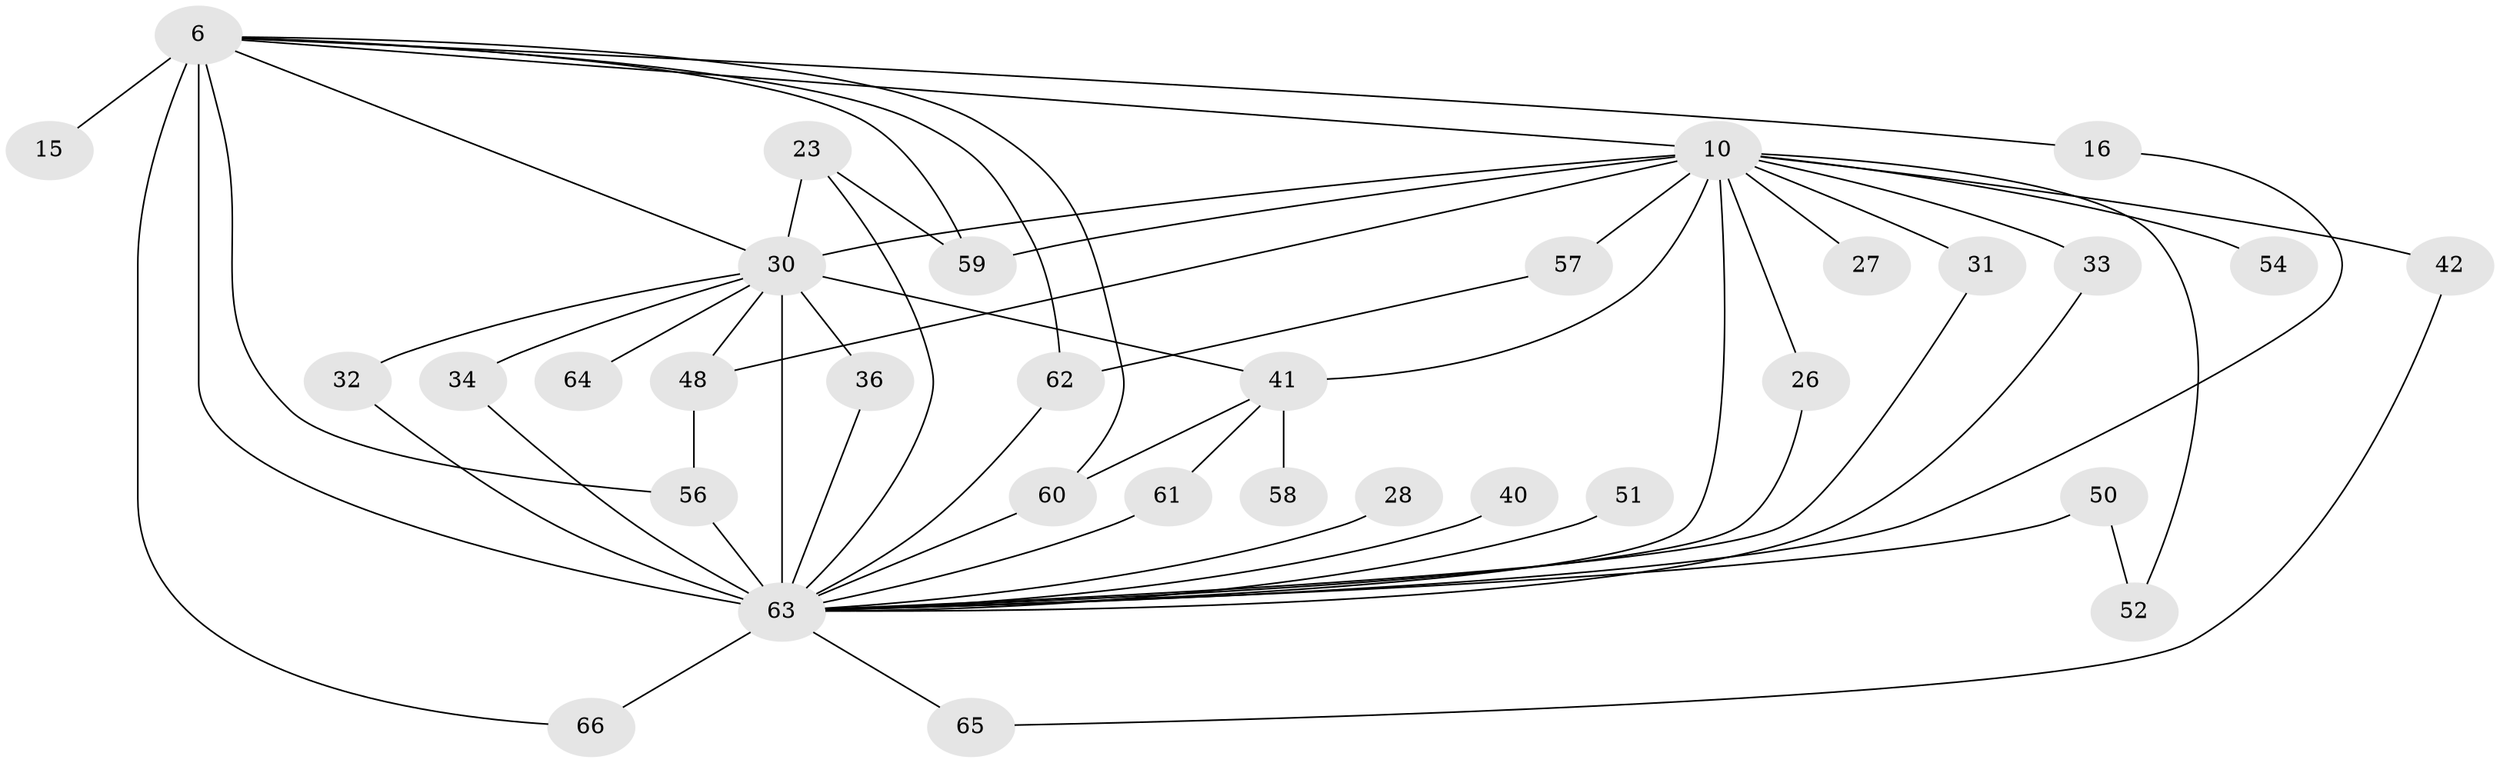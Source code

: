 // original degree distribution, {15: 0.045454545454545456, 18: 0.030303030303030304, 17: 0.015151515151515152, 14: 0.030303030303030304, 21: 0.015151515151515152, 20: 0.015151515151515152, 3: 0.21212121212121213, 4: 0.09090909090909091, 5: 0.045454545454545456, 2: 0.5}
// Generated by graph-tools (version 1.1) at 2025/46/03/09/25 04:46:04]
// undirected, 33 vertices, 57 edges
graph export_dot {
graph [start="1"]
  node [color=gray90,style=filled];
  6 [super="+5"];
  10 [super="+8"];
  15;
  16;
  23;
  26;
  27;
  28;
  30 [super="+20+21+7"];
  31;
  32;
  33;
  34;
  36;
  40;
  41 [super="+37"];
  42;
  48 [super="+19+46"];
  50;
  51;
  52;
  54;
  56 [super="+53"];
  57 [super="+25+18"];
  58;
  59 [super="+43"];
  60 [super="+47"];
  61;
  62 [super="+45"];
  63 [super="+24+55+9+49"];
  64;
  65;
  66 [super="+29"];
  6 -- 10 [weight=4];
  6 -- 15 [weight=2];
  6 -- 16;
  6 -- 66 [weight=2];
  6 -- 63 [weight=10];
  6 -- 62;
  6 -- 60;
  6 -- 56;
  6 -- 59;
  6 -- 30 [weight=4];
  10 -- 26;
  10 -- 27 [weight=2];
  10 -- 31;
  10 -- 33;
  10 -- 42 [weight=2];
  10 -- 54 [weight=2];
  10 -- 41 [weight=2];
  10 -- 52;
  10 -- 59 [weight=2];
  10 -- 48 [weight=2];
  10 -- 30 [weight=6];
  10 -- 63 [weight=10];
  10 -- 57 [weight=3];
  16 -- 63;
  23 -- 63;
  23 -- 59;
  23 -- 30 [weight=2];
  26 -- 63;
  28 -- 63;
  30 -- 63 [weight=13];
  30 -- 64 [weight=2];
  30 -- 32;
  30 -- 34;
  30 -- 36;
  30 -- 41;
  30 -- 48 [weight=2];
  31 -- 63;
  32 -- 63;
  33 -- 63;
  34 -- 63;
  36 -- 63;
  40 -- 63 [weight=2];
  41 -- 58 [weight=2];
  41 -- 60;
  41 -- 61;
  42 -- 65;
  48 -- 56;
  50 -- 52;
  50 -- 63 [weight=2];
  51 -- 63 [weight=2];
  56 -- 63;
  57 -- 62;
  60 -- 63;
  61 -- 63;
  62 -- 63;
  63 -- 65;
  63 -- 66 [weight=2];
}
